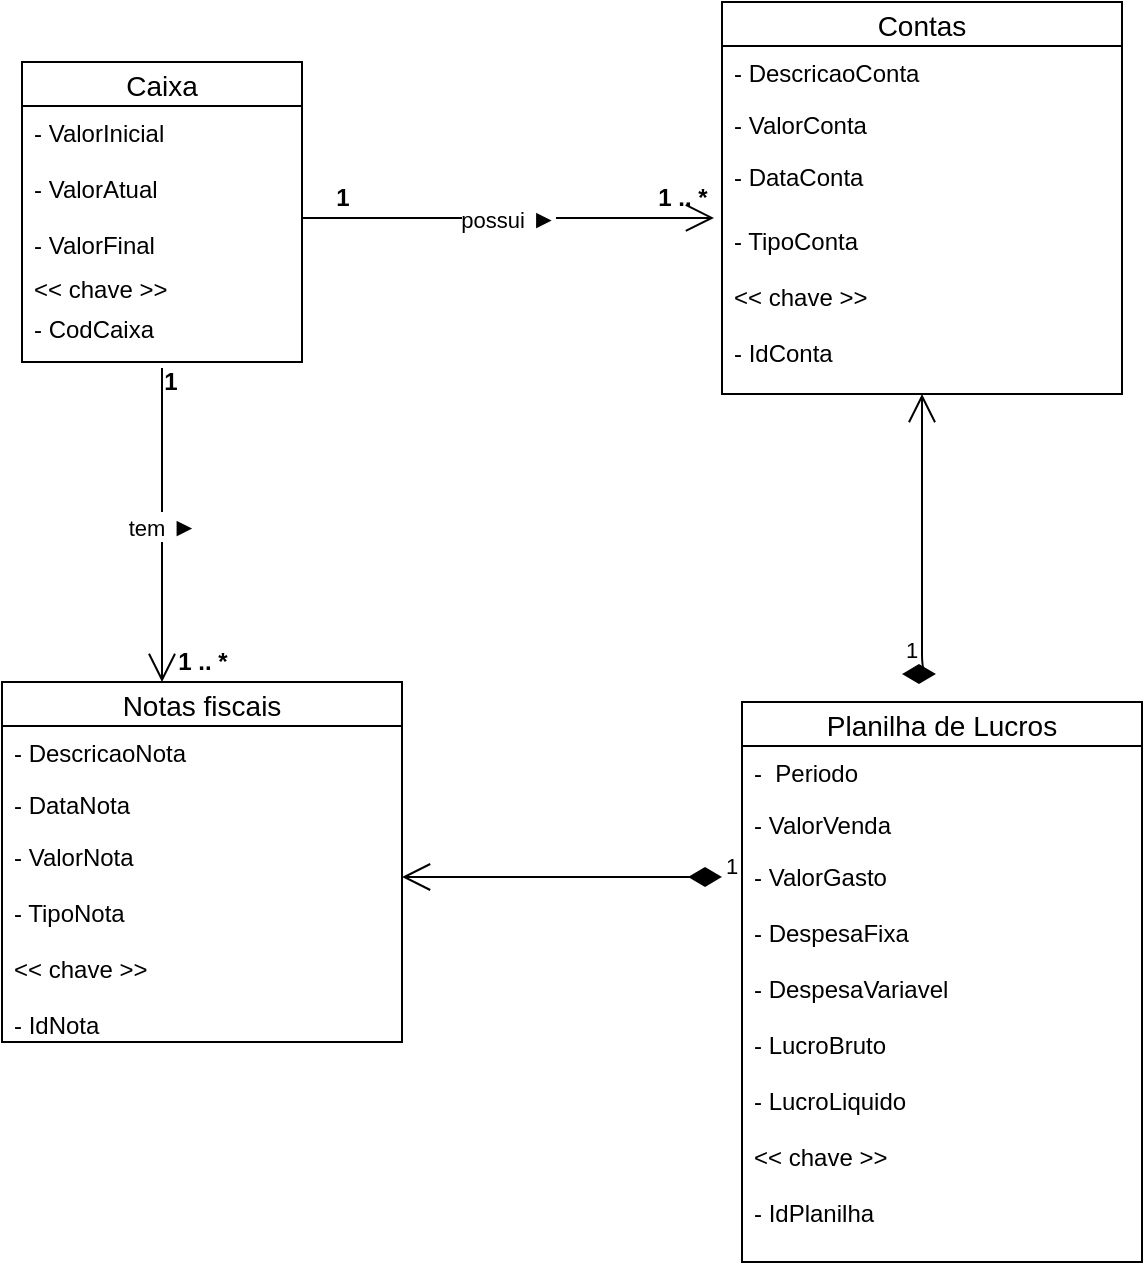 <mxfile version="13.0.1"><diagram id="KnHdI9-ZduevtTot4RM7" name="Page-1"><mxGraphModel dx="1108" dy="433" grid="1" gridSize="10" guides="1" tooltips="1" connect="1" arrows="1" fold="1" page="1" pageScale="1" pageWidth="827" pageHeight="1169" math="0" shadow="0"><root><mxCell id="0"/><mxCell id="1" parent="0"/><mxCell id="cl_yGx88jfHQNK79D1og-1" value="Notas fiscais" style="swimlane;fontStyle=0;childLayout=stackLayout;horizontal=1;startSize=22;horizontalStack=0;resizeParent=1;resizeParentMax=0;resizeLast=0;collapsible=1;marginBottom=0;align=center;fontSize=14;" vertex="1" parent="1"><mxGeometry x="490" y="590" width="200" height="180" as="geometry"/></mxCell><mxCell id="cl_yGx88jfHQNK79D1og-2" value="- DescricaoNota" style="text;strokeColor=none;fillColor=none;spacingLeft=4;spacingRight=4;overflow=hidden;rotatable=0;points=[[0,0.5],[1,0.5]];portConstraint=eastwest;fontSize=12;" vertex="1" parent="cl_yGx88jfHQNK79D1og-1"><mxGeometry y="22" width="200" height="26" as="geometry"/></mxCell><mxCell id="cl_yGx88jfHQNK79D1og-3" value="- DataNota" style="text;strokeColor=none;fillColor=none;spacingLeft=4;spacingRight=4;overflow=hidden;rotatable=0;points=[[0,0.5],[1,0.5]];portConstraint=eastwest;fontSize=12;" vertex="1" parent="cl_yGx88jfHQNK79D1og-1"><mxGeometry y="48" width="200" height="26" as="geometry"/></mxCell><mxCell id="cl_yGx88jfHQNK79D1og-4" value="- ValorNota&#10;&#10;- TipoNota&#10;&#10;&lt;&lt; chave &gt;&gt;&#10;&#10;- IdNota" style="text;strokeColor=none;fillColor=none;spacingLeft=4;spacingRight=4;overflow=hidden;rotatable=0;points=[[0,0.5],[1,0.5]];portConstraint=eastwest;fontSize=12;" vertex="1" parent="cl_yGx88jfHQNK79D1og-1"><mxGeometry y="74" width="200" height="106" as="geometry"/></mxCell><mxCell id="cl_yGx88jfHQNK79D1og-5" value="1" style="endArrow=open;html=1;endSize=12;startArrow=diamondThin;startSize=14;startFill=1;edgeStyle=orthogonalEdgeStyle;align=left;verticalAlign=bottom;" edge="1" parent="1"><mxGeometry x="-1" y="3" relative="1" as="geometry"><mxPoint x="850" y="687.5" as="sourcePoint"/><mxPoint x="690" y="687.5" as="targetPoint"/></mxGeometry></mxCell><mxCell id="cl_yGx88jfHQNK79D1og-6" value="Contas" style="swimlane;fontStyle=0;childLayout=stackLayout;horizontal=1;startSize=22;horizontalStack=0;resizeParent=1;resizeParentMax=0;resizeLast=0;collapsible=1;marginBottom=0;align=center;fontSize=14;" vertex="1" parent="1"><mxGeometry x="850" y="250" width="200" height="196" as="geometry"/></mxCell><mxCell id="cl_yGx88jfHQNK79D1og-7" value="- DescricaoConta" style="text;strokeColor=none;fillColor=none;spacingLeft=4;spacingRight=4;overflow=hidden;rotatable=0;points=[[0,0.5],[1,0.5]];portConstraint=eastwest;fontSize=12;" vertex="1" parent="cl_yGx88jfHQNK79D1og-6"><mxGeometry y="22" width="200" height="26" as="geometry"/></mxCell><mxCell id="cl_yGx88jfHQNK79D1og-8" value="- ValorConta" style="text;strokeColor=none;fillColor=none;spacingLeft=4;spacingRight=4;overflow=hidden;rotatable=0;points=[[0,0.5],[1,0.5]];portConstraint=eastwest;fontSize=12;" vertex="1" parent="cl_yGx88jfHQNK79D1og-6"><mxGeometry y="48" width="200" height="26" as="geometry"/></mxCell><mxCell id="cl_yGx88jfHQNK79D1og-9" value="- DataConta" style="text;strokeColor=none;fillColor=none;spacingLeft=4;spacingRight=4;overflow=hidden;rotatable=0;points=[[0,0.5],[1,0.5]];portConstraint=eastwest;fontSize=12;" vertex="1" parent="cl_yGx88jfHQNK79D1og-6"><mxGeometry y="74" width="200" height="32" as="geometry"/></mxCell><mxCell id="cl_yGx88jfHQNK79D1og-10" value="- TipoConta&#10;&#10;&lt;&lt; chave &gt;&gt;&#10;&#10;- IdConta" style="text;strokeColor=none;fillColor=none;spacingLeft=4;spacingRight=4;overflow=hidden;rotatable=0;points=[[0,0.5],[1,0.5]];portConstraint=eastwest;fontSize=12;" vertex="1" parent="cl_yGx88jfHQNK79D1og-6"><mxGeometry y="106" width="200" height="90" as="geometry"/></mxCell><mxCell id="cl_yGx88jfHQNK79D1og-11" value="1" style="endArrow=open;html=1;endSize=12;startArrow=diamondThin;startSize=14;startFill=1;edgeStyle=orthogonalEdgeStyle;align=left;verticalAlign=bottom;" edge="1" parent="1"><mxGeometry x="-1" y="3" relative="1" as="geometry"><mxPoint x="940" y="586" as="sourcePoint"/><mxPoint x="950" y="446" as="targetPoint"/><Array as="points"><mxPoint x="950" y="586"/></Array></mxGeometry></mxCell><mxCell id="cl_yGx88jfHQNK79D1og-12" value="&lt;&lt; chave &gt;&gt;" style="text;strokeColor=none;fillColor=none;spacingLeft=4;spacingRight=4;overflow=hidden;rotatable=0;points=[[0,0.5],[1,0.5]];portConstraint=eastwest;fontSize=12;" vertex="1" parent="1"><mxGeometry x="500" y="380" width="140" height="26" as="geometry"/></mxCell><mxCell id="cl_yGx88jfHQNK79D1og-13" value="Caixa" style="swimlane;fontStyle=0;childLayout=stackLayout;horizontal=1;startSize=22;horizontalStack=0;resizeParent=1;resizeParentMax=0;resizeLast=0;collapsible=1;marginBottom=0;align=center;fontSize=14;" vertex="1" parent="1"><mxGeometry x="500" y="280" width="140" height="150" as="geometry"/></mxCell><mxCell id="cl_yGx88jfHQNK79D1og-14" value="- ValorInicial&#10;&#10;- ValorAtual&#10;&#10;- ValorFinal&#10;" style="text;strokeColor=none;fillColor=none;spacingLeft=4;spacingRight=4;overflow=hidden;rotatable=0;points=[[0,0.5],[1,0.5]];portConstraint=eastwest;fontSize=12;" vertex="1" parent="cl_yGx88jfHQNK79D1og-13"><mxGeometry y="22" width="140" height="98" as="geometry"/></mxCell><mxCell id="cl_yGx88jfHQNK79D1og-15" value="- CodCaixa" style="text;strokeColor=none;fillColor=none;spacingLeft=4;spacingRight=4;overflow=hidden;rotatable=0;points=[[0,0.5],[1,0.5]];portConstraint=eastwest;fontSize=12;" vertex="1" parent="cl_yGx88jfHQNK79D1og-13"><mxGeometry y="120" width="140" height="30" as="geometry"/></mxCell><mxCell id="cl_yGx88jfHQNK79D1og-16" value="tem&amp;nbsp;&lt;span style=&quot;font-family: &amp;#34;roboto&amp;#34; , &amp;#34;arial&amp;#34; , sans-serif ; font-size: 13px ; text-align: left&quot;&gt;►&lt;/span&gt;" style="endArrow=open;endFill=1;endSize=12;html=1;exitX=0.5;exitY=1.1;exitDx=0;exitDy=0;exitPerimeter=0;entryX=0.4;entryY=0;entryDx=0;entryDy=0;entryPerimeter=0;" edge="1" parent="1" source="cl_yGx88jfHQNK79D1og-15" target="cl_yGx88jfHQNK79D1og-1"><mxGeometry width="160" relative="1" as="geometry"><mxPoint x="680" y="490" as="sourcePoint"/><mxPoint x="840" y="490" as="targetPoint"/></mxGeometry></mxCell><mxCell id="cl_yGx88jfHQNK79D1og-17" value="&lt;b&gt;1&lt;/b&gt;" style="text;html=1;align=center;verticalAlign=middle;resizable=0;points=[];autosize=1;" vertex="1" parent="1"><mxGeometry x="650" y="338" width="20" height="20" as="geometry"/></mxCell><mxCell id="cl_yGx88jfHQNK79D1og-18" value="&lt;b&gt;1 .. *&lt;/b&gt;" style="text;html=1;align=center;verticalAlign=middle;resizable=0;points=[];autosize=1;" vertex="1" parent="1"><mxGeometry x="810" y="338" width="40" height="20" as="geometry"/></mxCell><mxCell id="cl_yGx88jfHQNK79D1og-19" value="possui&amp;nbsp;&lt;span style=&quot;font-family: &amp;#34;roboto&amp;#34; , &amp;#34;arial&amp;#34; , sans-serif ; font-size: 13px ; text-align: left&quot;&gt;►&lt;/span&gt;" style="endArrow=open;endFill=1;endSize=12;html=1;entryX=-0.02;entryY=0.022;entryDx=0;entryDy=0;entryPerimeter=0;" edge="1" parent="1" target="cl_yGx88jfHQNK79D1og-10"><mxGeometry width="160" relative="1" as="geometry"><mxPoint x="640" y="358" as="sourcePoint"/><mxPoint x="800" y="358" as="targetPoint"/></mxGeometry></mxCell><mxCell id="cl_yGx88jfHQNK79D1og-20" value="&lt;b&gt;1&lt;/b&gt;" style="text;html=1;align=center;verticalAlign=middle;resizable=0;points=[];autosize=1;" vertex="1" parent="1"><mxGeometry x="564" y="430" width="20" height="20" as="geometry"/></mxCell><mxCell id="cl_yGx88jfHQNK79D1og-21" value="&lt;b&gt;1 .. *&lt;/b&gt;" style="text;html=1;align=center;verticalAlign=middle;resizable=0;points=[];autosize=1;" vertex="1" parent="1"><mxGeometry x="570" y="570" width="40" height="20" as="geometry"/></mxCell><mxCell id="cl_yGx88jfHQNK79D1og-22" value="Planilha de Lucros" style="swimlane;fontStyle=0;childLayout=stackLayout;horizontal=1;startSize=22;horizontalStack=0;resizeParent=1;resizeParentMax=0;resizeLast=0;collapsible=1;marginBottom=0;align=center;fontSize=14;" vertex="1" parent="1"><mxGeometry x="860" y="600" width="200" height="280" as="geometry"/></mxCell><mxCell id="cl_yGx88jfHQNK79D1og-23" value="-  Periodo" style="text;strokeColor=none;fillColor=none;spacingLeft=4;spacingRight=4;overflow=hidden;rotatable=0;points=[[0,0.5],[1,0.5]];portConstraint=eastwest;fontSize=12;" vertex="1" parent="cl_yGx88jfHQNK79D1og-22"><mxGeometry y="22" width="200" height="26" as="geometry"/></mxCell><mxCell id="cl_yGx88jfHQNK79D1og-24" value="- ValorVenda" style="text;strokeColor=none;fillColor=none;spacingLeft=4;spacingRight=4;overflow=hidden;rotatable=0;points=[[0,0.5],[1,0.5]];portConstraint=eastwest;fontSize=12;" vertex="1" parent="cl_yGx88jfHQNK79D1og-22"><mxGeometry y="48" width="200" height="26" as="geometry"/></mxCell><mxCell id="cl_yGx88jfHQNK79D1og-25" value="- ValorGasto&#10;&#10;- DespesaFixa&#10;&#10;- DespesaVariavel&#10;&#10;- LucroBruto&#10;&#10;- LucroLiquido&#10;&#10;&lt;&lt; chave &gt;&gt;&#10;&#10;- IdPlanilha" style="text;strokeColor=none;fillColor=none;spacingLeft=4;spacingRight=4;overflow=hidden;rotatable=0;points=[[0,0.5],[1,0.5]];portConstraint=eastwest;fontSize=12;" vertex="1" parent="cl_yGx88jfHQNK79D1og-22"><mxGeometry y="74" width="200" height="206" as="geometry"/></mxCell></root></mxGraphModel></diagram></mxfile>